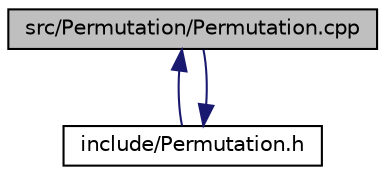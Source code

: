 digraph "src/Permutation/Permutation.cpp"
{
  edge [fontname="Helvetica",fontsize="10",labelfontname="Helvetica",labelfontsize="10"];
  node [fontname="Helvetica",fontsize="10",shape=record];
  Node1 [label="src/Permutation/Permutation.cpp",height=0.2,width=0.4,color="black", fillcolor="grey75", style="filled", fontcolor="black"];
  Node1 -> Node2 [dir="back",color="midnightblue",fontsize="10",style="solid",fontname="Helvetica"];
  Node2 [label="include/Permutation.h",height=0.2,width=0.4,color="black", fillcolor="white", style="filled",URL="$_permutation_8h.html"];
  Node2 -> Node1 [dir="back",color="midnightblue",fontsize="10",style="solid",fontname="Helvetica"];
}
